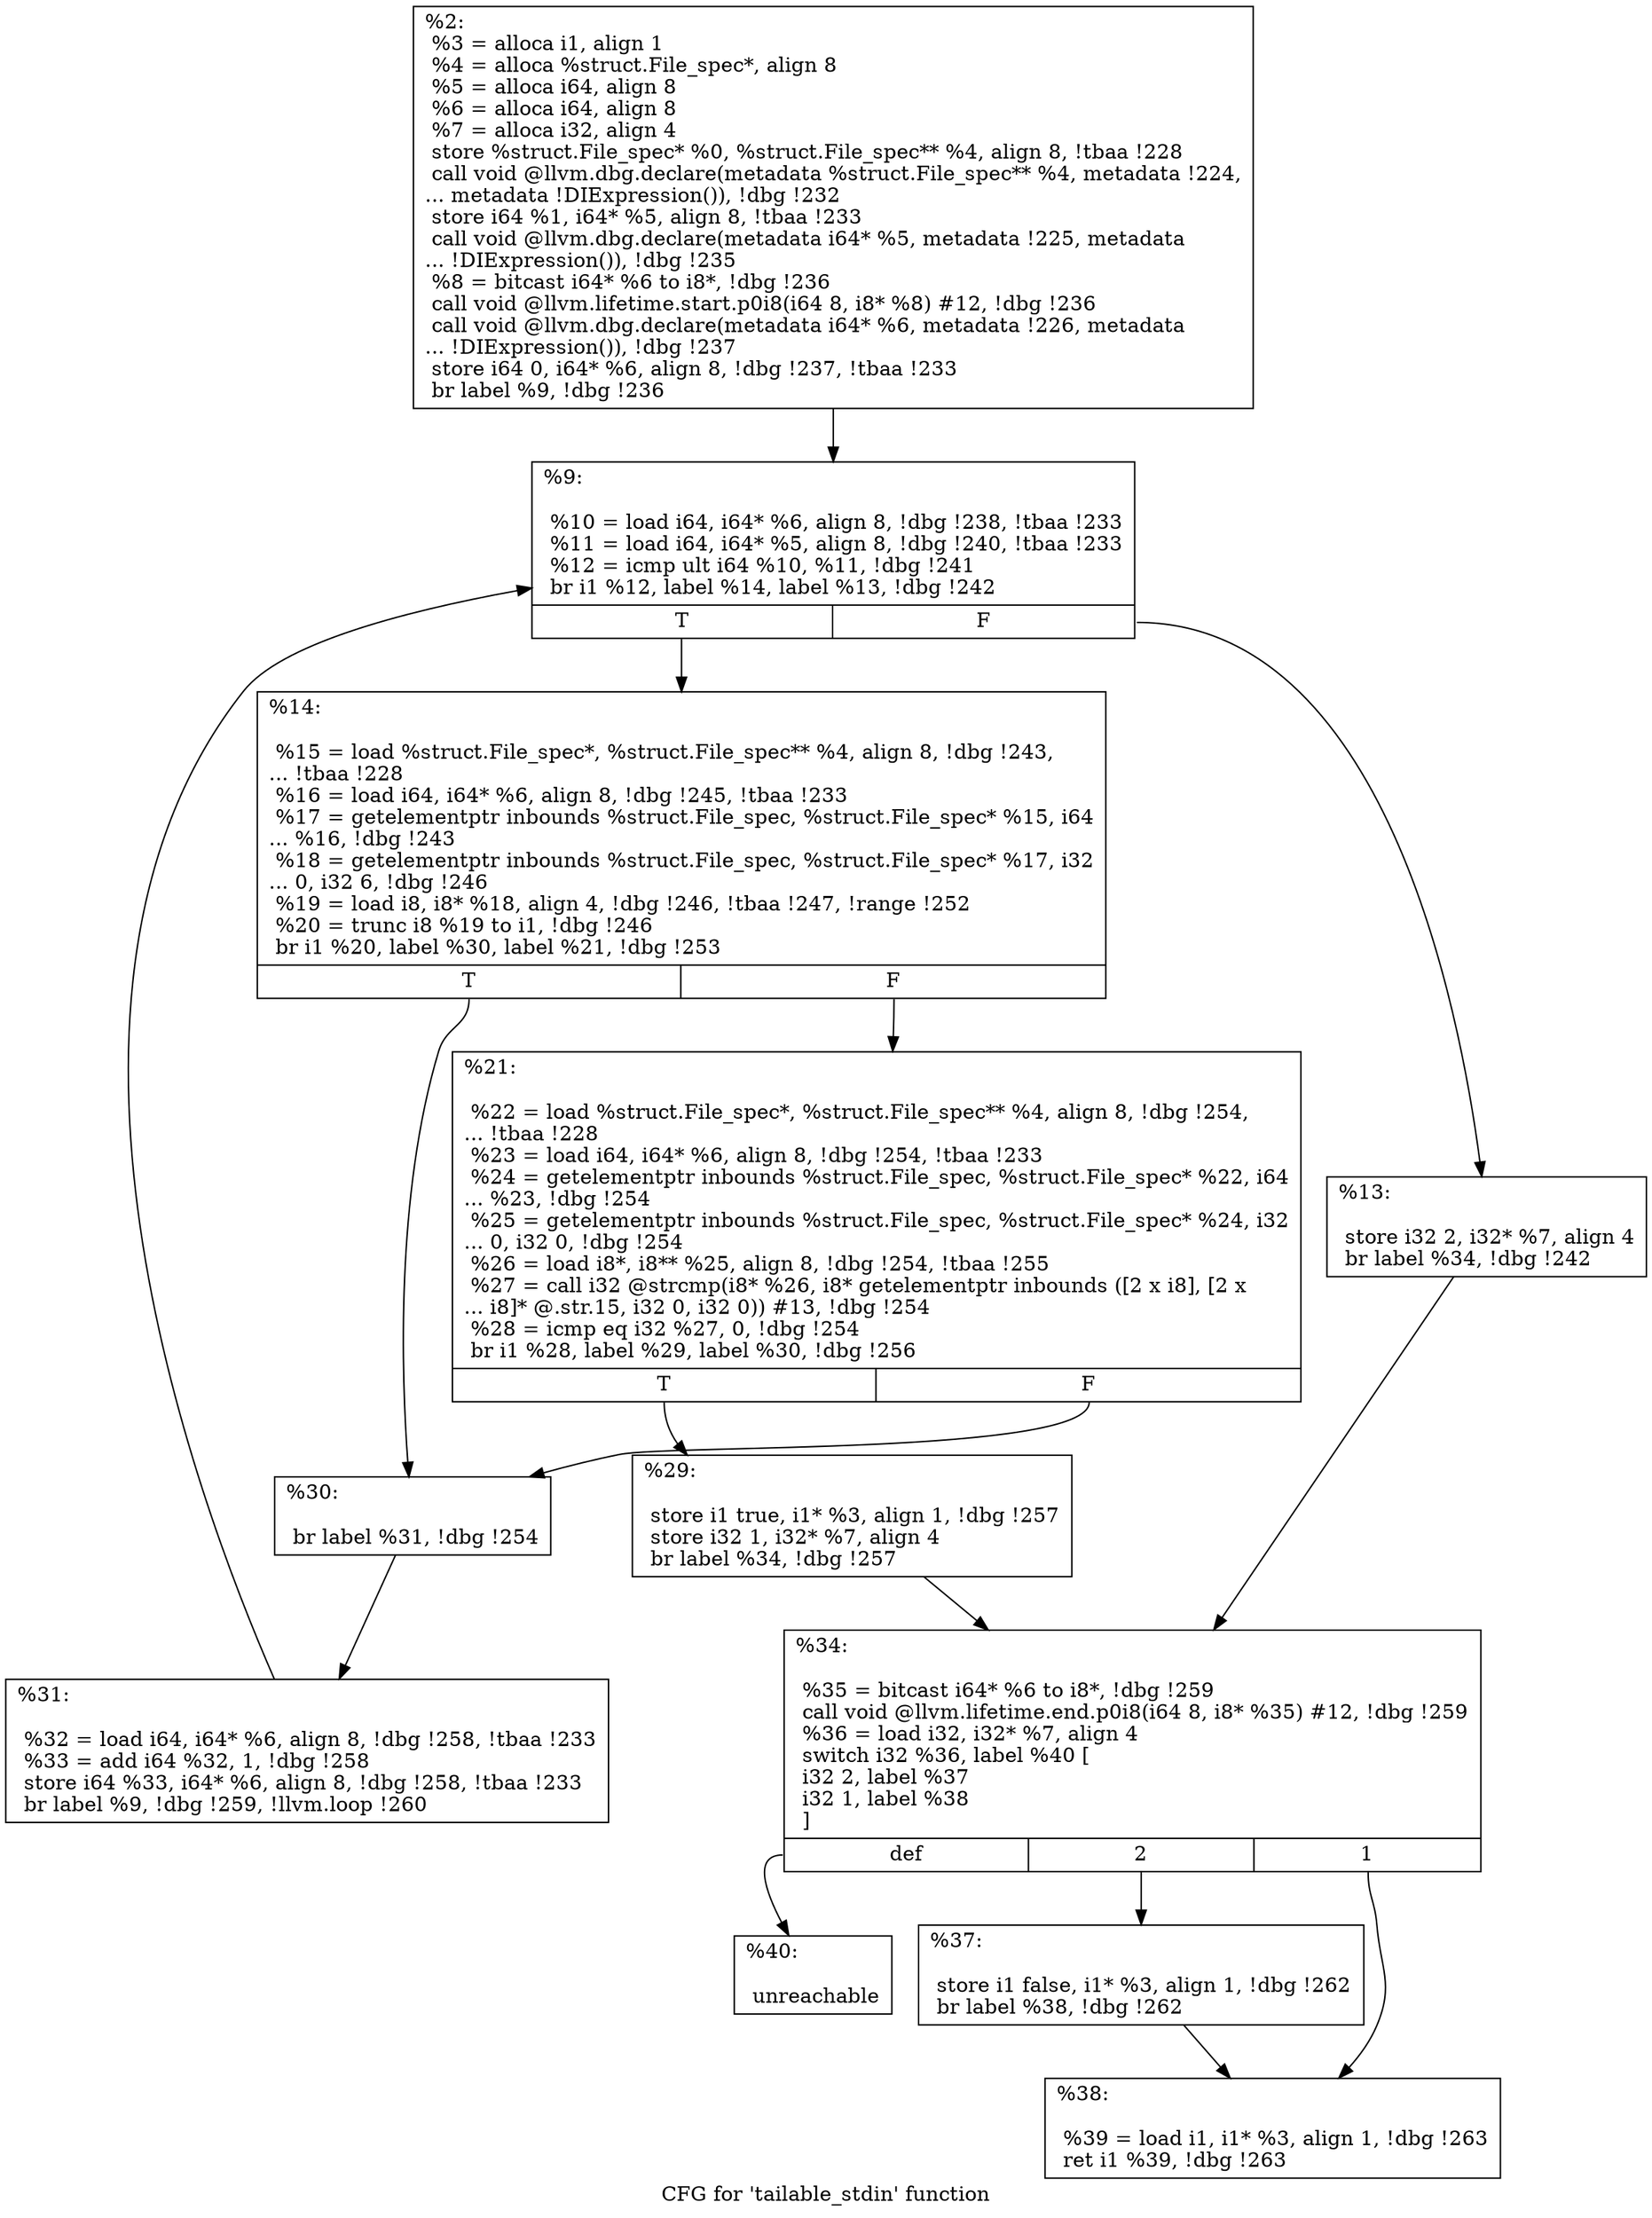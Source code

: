 digraph "CFG for 'tailable_stdin' function" {
	label="CFG for 'tailable_stdin' function";

	Node0x13aaac0 [shape=record,label="{%2:\l  %3 = alloca i1, align 1\l  %4 = alloca %struct.File_spec*, align 8\l  %5 = alloca i64, align 8\l  %6 = alloca i64, align 8\l  %7 = alloca i32, align 4\l  store %struct.File_spec* %0, %struct.File_spec** %4, align 8, !tbaa !228\l  call void @llvm.dbg.declare(metadata %struct.File_spec** %4, metadata !224,\l... metadata !DIExpression()), !dbg !232\l  store i64 %1, i64* %5, align 8, !tbaa !233\l  call void @llvm.dbg.declare(metadata i64* %5, metadata !225, metadata\l... !DIExpression()), !dbg !235\l  %8 = bitcast i64* %6 to i8*, !dbg !236\l  call void @llvm.lifetime.start.p0i8(i64 8, i8* %8) #12, !dbg !236\l  call void @llvm.dbg.declare(metadata i64* %6, metadata !226, metadata\l... !DIExpression()), !dbg !237\l  store i64 0, i64* %6, align 8, !dbg !237, !tbaa !233\l  br label %9, !dbg !236\l}"];
	Node0x13aaac0 -> Node0x13aabe0;
	Node0x13aabe0 [shape=record,label="{%9:\l\l  %10 = load i64, i64* %6, align 8, !dbg !238, !tbaa !233\l  %11 = load i64, i64* %5, align 8, !dbg !240, !tbaa !233\l  %12 = icmp ult i64 %10, %11, !dbg !241\l  br i1 %12, label %14, label %13, !dbg !242\l|{<s0>T|<s1>F}}"];
	Node0x13aabe0:s0 -> Node0x13aac80;
	Node0x13aabe0:s1 -> Node0x13aac30;
	Node0x13aac30 [shape=record,label="{%13:\l\l  store i32 2, i32* %7, align 4\l  br label %34, !dbg !242\l}"];
	Node0x13aac30 -> Node0x13aae10;
	Node0x13aac80 [shape=record,label="{%14:\l\l  %15 = load %struct.File_spec*, %struct.File_spec** %4, align 8, !dbg !243,\l... !tbaa !228\l  %16 = load i64, i64* %6, align 8, !dbg !245, !tbaa !233\l  %17 = getelementptr inbounds %struct.File_spec, %struct.File_spec* %15, i64\l... %16, !dbg !243\l  %18 = getelementptr inbounds %struct.File_spec, %struct.File_spec* %17, i32\l... 0, i32 6, !dbg !246\l  %19 = load i8, i8* %18, align 4, !dbg !246, !tbaa !247, !range !252\l  %20 = trunc i8 %19 to i1, !dbg !246\l  br i1 %20, label %30, label %21, !dbg !253\l|{<s0>T|<s1>F}}"];
	Node0x13aac80:s0 -> Node0x13aad70;
	Node0x13aac80:s1 -> Node0x13aacd0;
	Node0x13aacd0 [shape=record,label="{%21:\l\l  %22 = load %struct.File_spec*, %struct.File_spec** %4, align 8, !dbg !254,\l... !tbaa !228\l  %23 = load i64, i64* %6, align 8, !dbg !254, !tbaa !233\l  %24 = getelementptr inbounds %struct.File_spec, %struct.File_spec* %22, i64\l... %23, !dbg !254\l  %25 = getelementptr inbounds %struct.File_spec, %struct.File_spec* %24, i32\l... 0, i32 0, !dbg !254\l  %26 = load i8*, i8** %25, align 8, !dbg !254, !tbaa !255\l  %27 = call i32 @strcmp(i8* %26, i8* getelementptr inbounds ([2 x i8], [2 x\l... i8]* @.str.15, i32 0, i32 0)) #13, !dbg !254\l  %28 = icmp eq i32 %27, 0, !dbg !254\l  br i1 %28, label %29, label %30, !dbg !256\l|{<s0>T|<s1>F}}"];
	Node0x13aacd0:s0 -> Node0x13aad20;
	Node0x13aacd0:s1 -> Node0x13aad70;
	Node0x13aad20 [shape=record,label="{%29:\l\l  store i1 true, i1* %3, align 1, !dbg !257\l  store i32 1, i32* %7, align 4\l  br label %34, !dbg !257\l}"];
	Node0x13aad20 -> Node0x13aae10;
	Node0x13aad70 [shape=record,label="{%30:\l\l  br label %31, !dbg !254\l}"];
	Node0x13aad70 -> Node0x13aadc0;
	Node0x13aadc0 [shape=record,label="{%31:\l\l  %32 = load i64, i64* %6, align 8, !dbg !258, !tbaa !233\l  %33 = add i64 %32, 1, !dbg !258\l  store i64 %33, i64* %6, align 8, !dbg !258, !tbaa !233\l  br label %9, !dbg !259, !llvm.loop !260\l}"];
	Node0x13aadc0 -> Node0x13aabe0;
	Node0x13aae10 [shape=record,label="{%34:\l\l  %35 = bitcast i64* %6 to i8*, !dbg !259\l  call void @llvm.lifetime.end.p0i8(i64 8, i8* %35) #12, !dbg !259\l  %36 = load i32, i32* %7, align 4\l  switch i32 %36, label %40 [\l    i32 2, label %37\l    i32 1, label %38\l  ]\l|{<s0>def|<s1>2|<s2>1}}"];
	Node0x13aae10:s0 -> Node0x13aaf00;
	Node0x13aae10:s1 -> Node0x13aae60;
	Node0x13aae10:s2 -> Node0x13aaeb0;
	Node0x13aae60 [shape=record,label="{%37:\l\l  store i1 false, i1* %3, align 1, !dbg !262\l  br label %38, !dbg !262\l}"];
	Node0x13aae60 -> Node0x13aaeb0;
	Node0x13aaeb0 [shape=record,label="{%38:\l\l  %39 = load i1, i1* %3, align 1, !dbg !263\l  ret i1 %39, !dbg !263\l}"];
	Node0x13aaf00 [shape=record,label="{%40:\l\l  unreachable\l}"];
}
